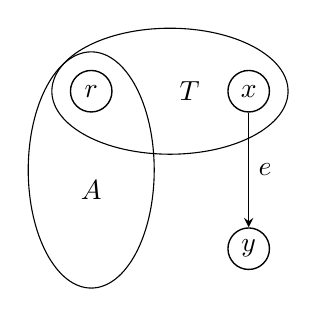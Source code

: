 \begin{tikzpicture}
\tikzstyle{v}=[circle,line width = 0.5pt,draw,minimum size=15pt,inner sep=0pt]
\tikzstyle{vv}=[circle,line width = 1pt,draw,minimum size=15pt,inner sep=0pt]
\tikzstyle{e}=[->,>=stealth,line width=0.5pt,black]
\tikzstyle{ee}=[->,>=stealth,line width=1pt,black]

% NODES
\node[v] (xr) at (0, 0) {$r$};
\node[v] (xx) at (2, 0) {$x$};
\node[v] (xy) at (2,-2) {$y$};

% EDGES
\draw[e] (xx) -- node[right] {$e$} (xy);

\draw (1,0) ellipse (1.5cm and 0.8cm);
\draw (0,-1) ellipse (0.8cm and 1.5cm);
\node at (0, -1.25) {$A$};
\node at (1.25, 0) {$T$};
\end{tikzpicture}